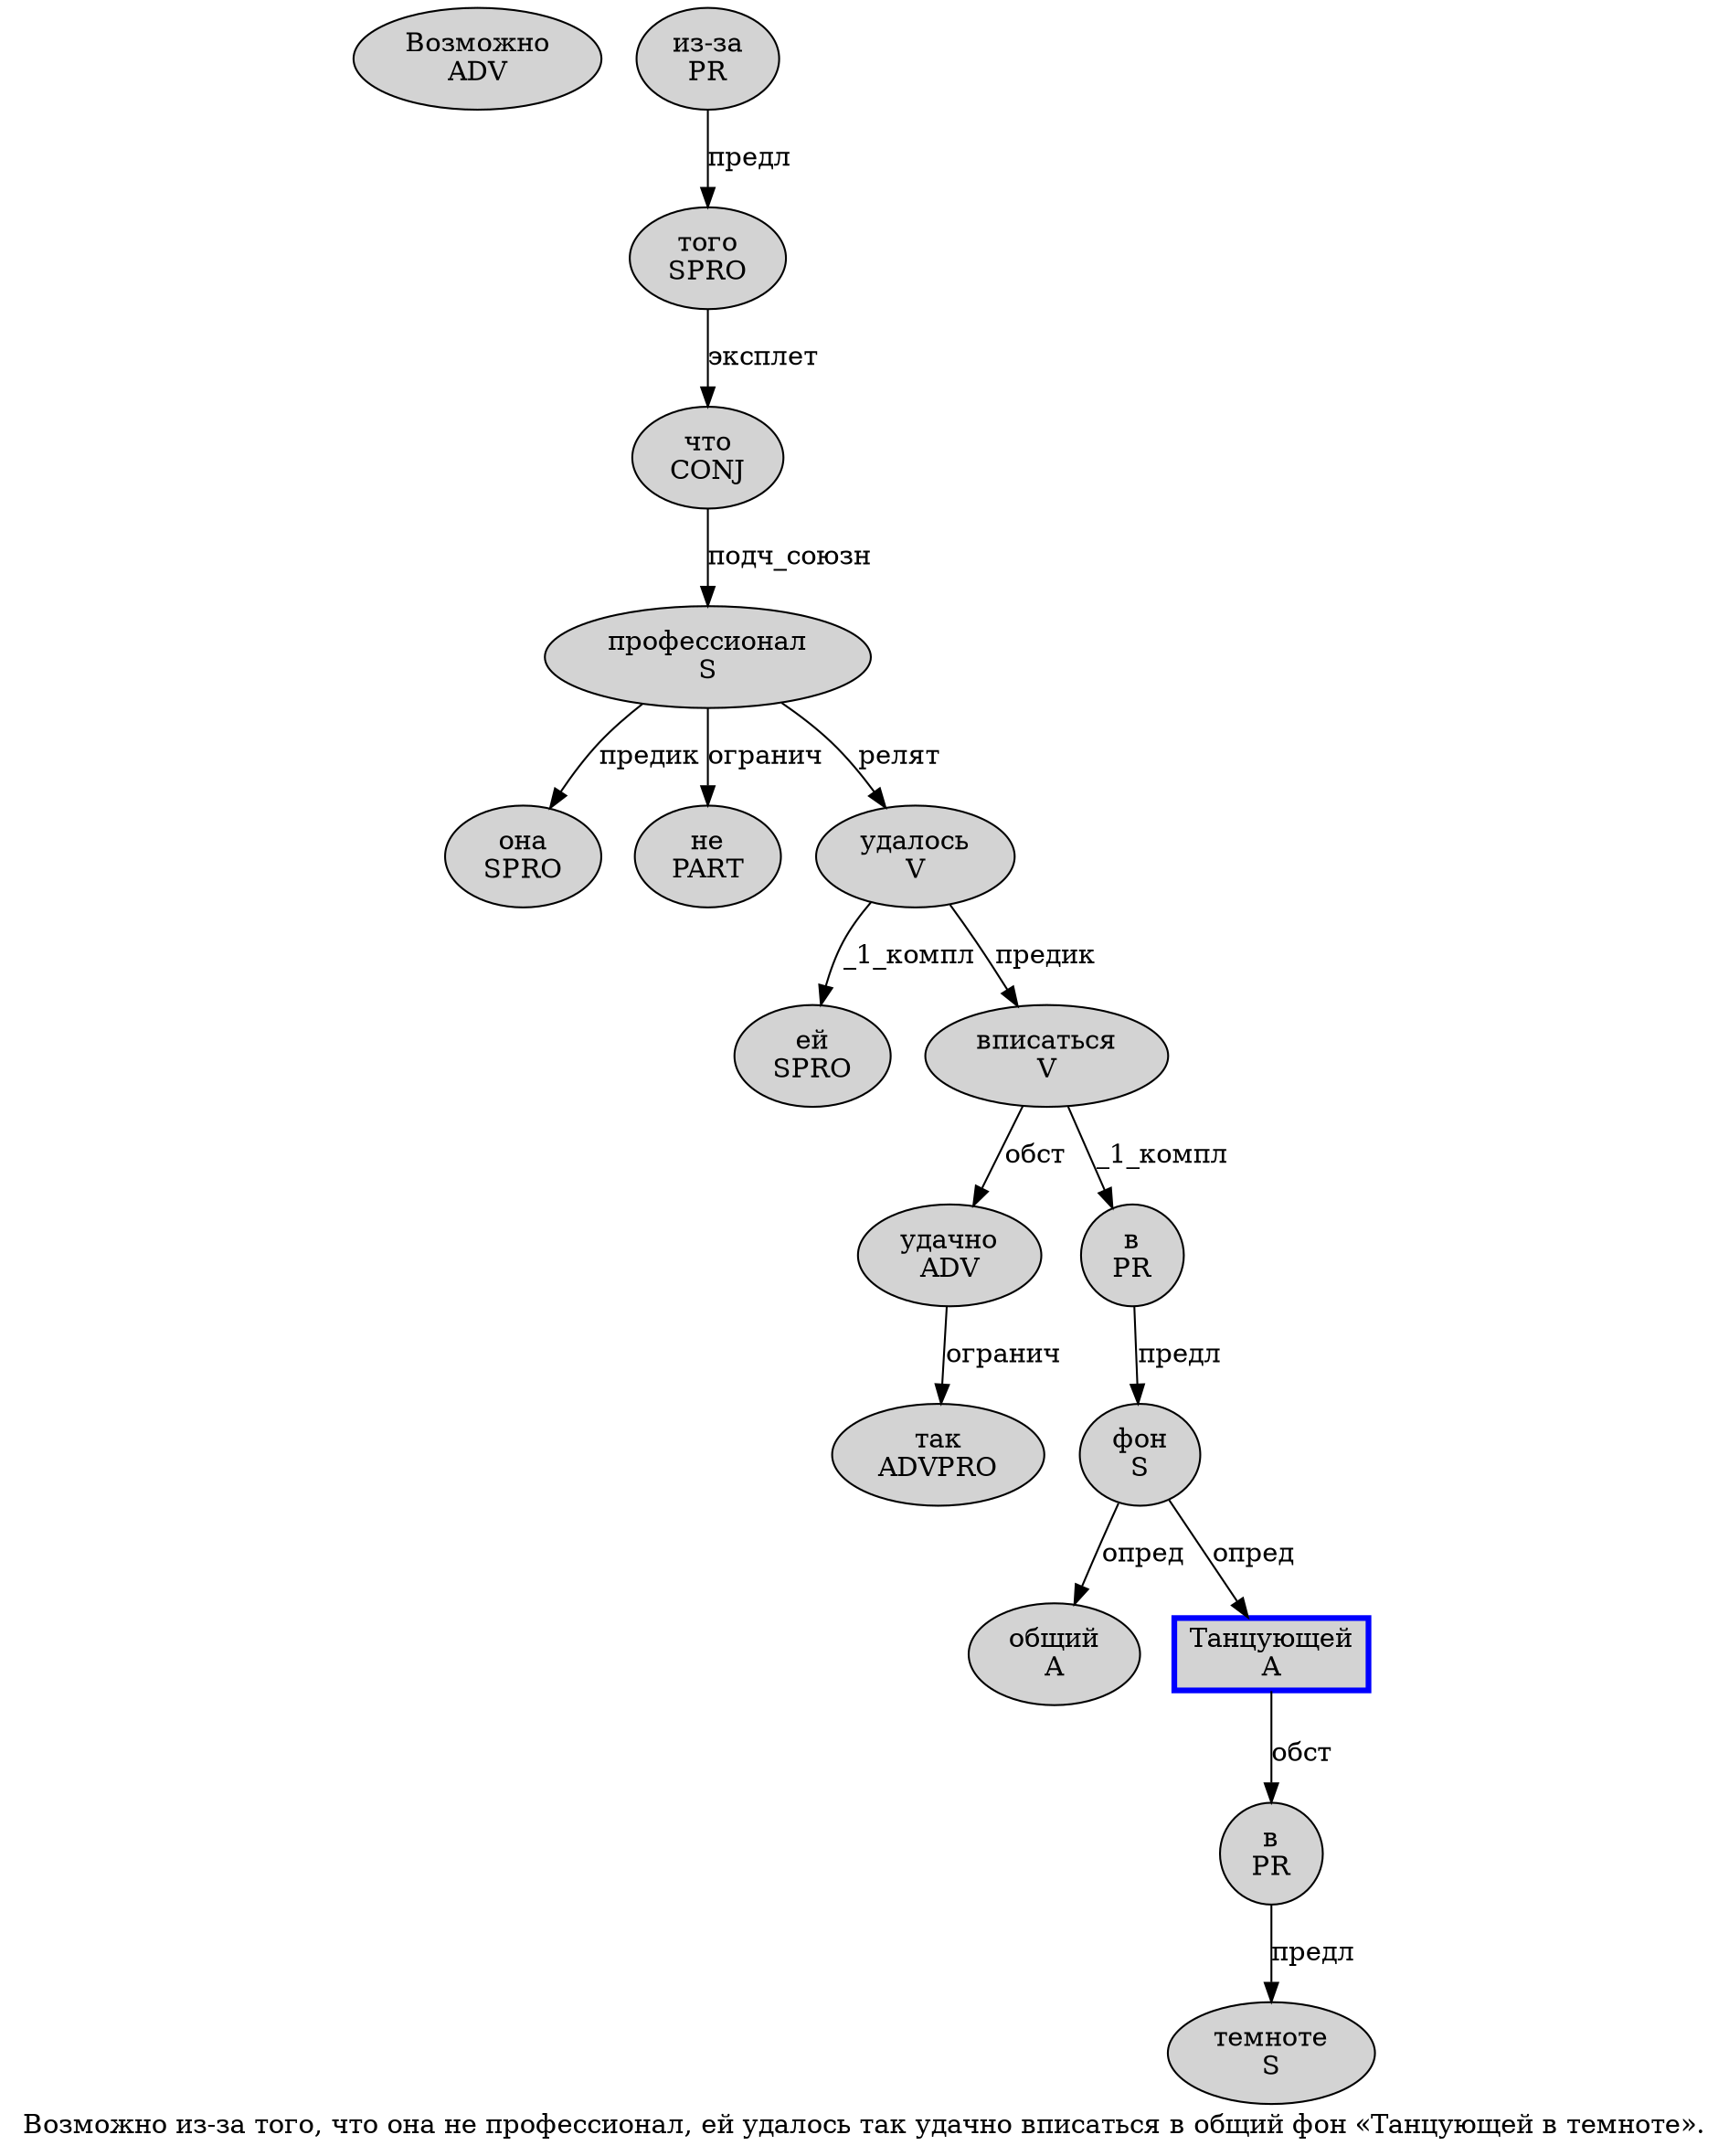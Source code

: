 digraph SENTENCE_1267 {
	graph [label="Возможно из-за того, что она не профессионал, ей удалось так удачно вписаться в общий фон «Танцующей в темноте»."]
	node [style=filled]
		0 [label="Возможно
ADV" color="" fillcolor=lightgray penwidth=1 shape=ellipse]
		1 [label="из-за
PR" color="" fillcolor=lightgray penwidth=1 shape=ellipse]
		2 [label="того
SPRO" color="" fillcolor=lightgray penwidth=1 shape=ellipse]
		4 [label="что
CONJ" color="" fillcolor=lightgray penwidth=1 shape=ellipse]
		5 [label="она
SPRO" color="" fillcolor=lightgray penwidth=1 shape=ellipse]
		6 [label="не
PART" color="" fillcolor=lightgray penwidth=1 shape=ellipse]
		7 [label="профессионал
S" color="" fillcolor=lightgray penwidth=1 shape=ellipse]
		9 [label="ей
SPRO" color="" fillcolor=lightgray penwidth=1 shape=ellipse]
		10 [label="удалось
V" color="" fillcolor=lightgray penwidth=1 shape=ellipse]
		11 [label="так
ADVPRO" color="" fillcolor=lightgray penwidth=1 shape=ellipse]
		12 [label="удачно
ADV" color="" fillcolor=lightgray penwidth=1 shape=ellipse]
		13 [label="вписаться
V" color="" fillcolor=lightgray penwidth=1 shape=ellipse]
		14 [label="в
PR" color="" fillcolor=lightgray penwidth=1 shape=ellipse]
		15 [label="общий
A" color="" fillcolor=lightgray penwidth=1 shape=ellipse]
		16 [label="фон
S" color="" fillcolor=lightgray penwidth=1 shape=ellipse]
		18 [label="Танцующей
A" color=blue fillcolor=lightgray penwidth=3 shape=box]
		19 [label="в
PR" color="" fillcolor=lightgray penwidth=1 shape=ellipse]
		20 [label="темноте
S" color="" fillcolor=lightgray penwidth=1 shape=ellipse]
			4 -> 7 [label="подч_союзн"]
			16 -> 15 [label="опред"]
			16 -> 18 [label="опред"]
			10 -> 9 [label="_1_компл"]
			10 -> 13 [label="предик"]
			18 -> 19 [label="обст"]
			1 -> 2 [label="предл"]
			12 -> 11 [label="огранич"]
			2 -> 4 [label="эксплет"]
			19 -> 20 [label="предл"]
			13 -> 12 [label="обст"]
			13 -> 14 [label="_1_компл"]
			14 -> 16 [label="предл"]
			7 -> 5 [label="предик"]
			7 -> 6 [label="огранич"]
			7 -> 10 [label="релят"]
}